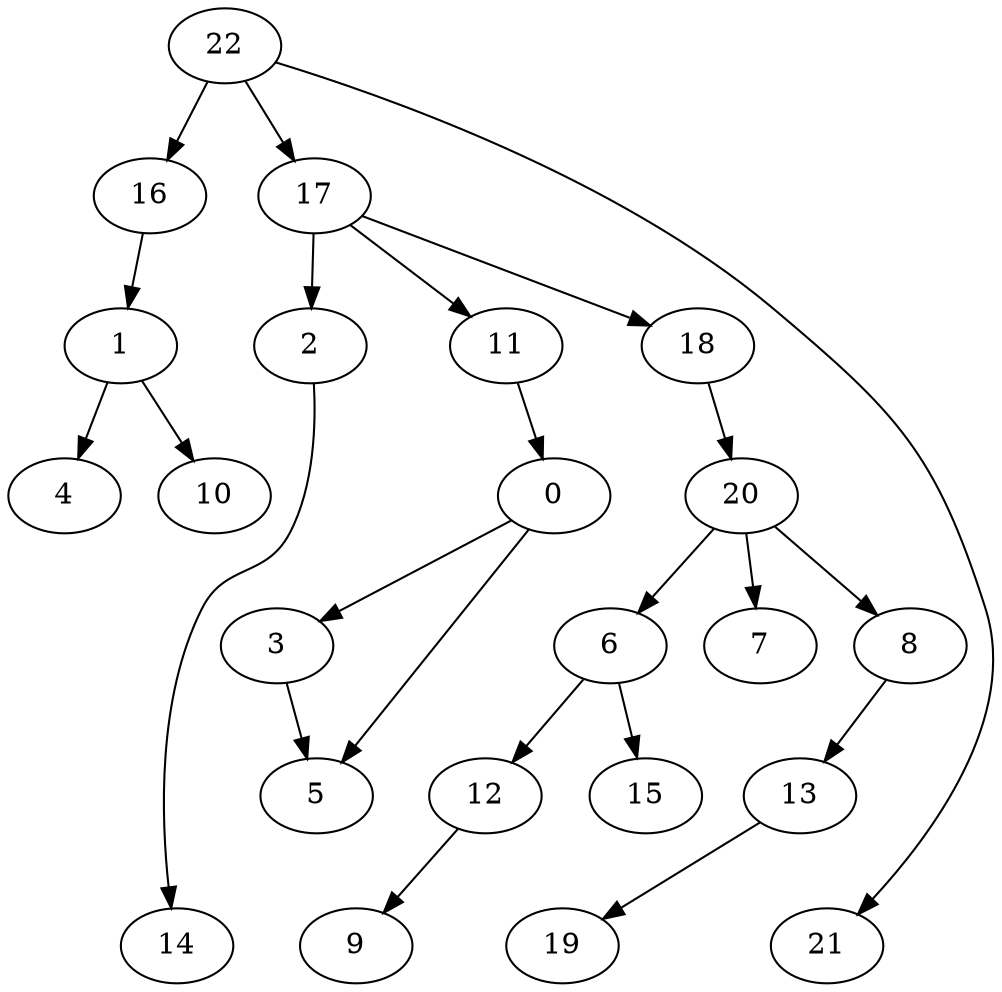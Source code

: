 digraph g {
0;
1;
2;
3;
4;
5;
6;
7;
8;
9;
10;
11;
12;
13;
14;
15;
16;
17;
18;
19;
20;
21;
22;
0 -> 3 [weight=0];
0 -> 5 [weight=0];
1 -> 4 [weight=0];
1 -> 10 [weight=0];
2 -> 14 [weight=0];
3 -> 5 [weight=0];
6 -> 12 [weight=0];
6 -> 15 [weight=0];
8 -> 13 [weight=0];
11 -> 0 [weight=0];
12 -> 9 [weight=0];
13 -> 19 [weight=0];
16 -> 1 [weight=0];
17 -> 18 [weight=0];
17 -> 2 [weight=0];
17 -> 11 [weight=0];
18 -> 20 [weight=0];
20 -> 6 [weight=0];
20 -> 7 [weight=0];
20 -> 8 [weight=0];
22 -> 16 [weight=0];
22 -> 17 [weight=0];
22 -> 21 [weight=0];
}
